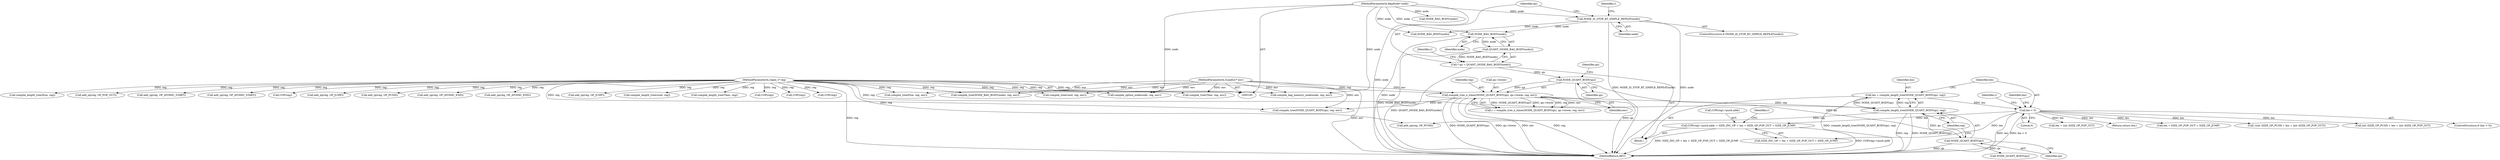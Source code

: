 digraph "0_oniguruma_c509265c5f6ae7264f7b8a8aae1cfa5fc59d108c@integer" {
"1000178" [label="(Call,COP(reg)->push.addr = SIZE_INC_OP + len + SIZE_OP_POP_OUT + SIZE_OP_JUMP)"];
"1000162" [label="(Call,len < 0)"];
"1000155" [label="(Call,len = compile_length_tree(NODE_QUANT_BODY(qn), reg))"];
"1000157" [label="(Call,compile_length_tree(NODE_QUANT_BODY(qn), reg))"];
"1000158" [label="(Call,NODE_QUANT_BODY(qn))"];
"1000142" [label="(Call,NODE_QUANT_BODY(qn))"];
"1000134" [label="(Call,* qn = QUANT_(NODE_BAG_BODY(node)))"];
"1000136" [label="(Call,QUANT_(NODE_BAG_BODY(node)))"];
"1000137" [label="(Call,NODE_BAG_BODY(node))"];
"1000130" [label="(Call,NODE_IS_STOP_BT_SIMPLE_REPEAT(node))"];
"1000101" [label="(MethodParameterIn,BagNode* node)"];
"1000141" [label="(Call,compile_tree_n_times(NODE_QUANT_BODY(qn), qn->lower, reg, env))"];
"1000102" [label="(MethodParameterIn,regex_t* reg)"];
"1000103" [label="(MethodParameterIn,ScanEnv* env)"];
"1000157" [label="(Call,compile_length_tree(NODE_QUANT_BODY(qn), reg))"];
"1000391" [label="(Call,add_op(reg, OP_ATOMIC_END))"];
"1000195" [label="(Call,NODE_QUANT_BODY(qn))"];
"1000101" [label="(MethodParameterIn,BagNode* node)"];
"1000141" [label="(Call,compile_tree_n_times(NODE_QUANT_BODY(qn), qn->lower, reg, env))"];
"1000259" [label="(Call,compile_tree(NODE_BAG_BODY(node), reg, env))"];
"1000162" [label="(Call,len < 0)"];
"1000272" [label="(Call,add_op(reg, OP_ATOMIC_END))"];
"1000142" [label="(Call,NODE_QUANT_BODY(qn))"];
"1000138" [label="(Identifier,node)"];
"1000428" [label="(Call,add_op(reg, OP_JUMP))"];
"1000449" [label="(Call,compile_tree(Else, reg, env))"];
"1000140" [label="(Identifier,r)"];
"1000315" [label="(Call,compile_length_tree(cond, reg))"];
"1000330" [label="(Call,compile_length_tree(Then, reg))"];
"1000168" [label="(Identifier,r)"];
"1000235" [label="(Call,(int )SIZE_OP_PUSH + len + (int )SIZE_OP_POP_OUT)"];
"1000156" [label="(Identifier,len)"];
"1000115" [label="(Call,compile_bag_memory_node(node, reg, env))"];
"1000163" [label="(Identifier,len)"];
"1000123" [label="(Call,compile_option_node(node, reg, env))"];
"1000155" [label="(Call,len = compile_length_tree(NODE_QUANT_BODY(qn), reg))"];
"1000103" [label="(MethodParameterIn,ScanEnv* env)"];
"1000136" [label="(Call,QUANT_(NODE_BAG_BODY(node)))"];
"1000161" [label="(ControlStructure,if (len < 0))"];
"1000135" [label="(Identifier,qn)"];
"1000456" [label="(MethodReturn,RET)"];
"1000129" [label="(ControlStructure,if (NODE_IS_STOP_BT_SIMPLE_REPEAT(node)))"];
"1000284" [label="(Call,NODE_BAG_BODY(node))"];
"1000440" [label="(Call,COP(reg))"];
"1000164" [label="(Literal,0)"];
"1000239" [label="(Call,len + (int )SIZE_OP_POP_OUT)"];
"1000147" [label="(Identifier,reg)"];
"1000160" [label="(Identifier,reg)"];
"1000169" [label="(Call,add_op(reg, OP_PUSH))"];
"1000370" [label="(Call,COP(reg))"];
"1000406" [label="(Call,compile_tree(Then, reg, env))"];
"1000165" [label="(Return,return len;)"];
"1000185" [label="(Call,SIZE_INC_OP + len + SIZE_OP_POP_OUT + SIZE_OP_JUMP)"];
"1000131" [label="(Identifier,node)"];
"1000260" [label="(Call,NODE_BAG_BODY(node))"];
"1000134" [label="(Call,* qn = QUANT_(NODE_BAG_BODY(node)))"];
"1000230" [label="(Call,COP(reg))"];
"1000145" [label="(Identifier,qn)"];
"1000193" [label="(Identifier,r)"];
"1000187" [label="(Call,len + SIZE_OP_POP_OUT + SIZE_OP_JUMP)"];
"1000423" [label="(Call,compile_length_tree(Else, reg))"];
"1000207" [label="(Call,add_op(reg, OP_POP_OUT))"];
"1000102" [label="(MethodParameterIn,regex_t* reg)"];
"1000178" [label="(Call,COP(reg)->push.addr = SIZE_INC_OP + len + SIZE_OP_POP_OUT + SIZE_OP_JUMP)"];
"1000132" [label="(Block,)"];
"1000158" [label="(Call,NODE_QUANT_BODY(qn))"];
"1000304" [label="(Call,add_op(reg, OP_ATOMIC_START))"];
"1000139" [label="(Call,r = compile_tree_n_times(NODE_QUANT_BODY(qn), qn->lower, reg, env))"];
"1000137" [label="(Call,NODE_BAG_BODY(node))"];
"1000248" [label="(Call,add_op(reg, OP_ATOMIC_START))"];
"1000247" [label="(Identifier,r)"];
"1000234" [label="(Call,-((int )SIZE_OP_PUSH + len + (int )SIZE_OP_POP_OUT))"];
"1000148" [label="(Identifier,env)"];
"1000130" [label="(Call,NODE_IS_STOP_BT_SIMPLE_REPEAT(node))"];
"1000166" [label="(Identifier,len)"];
"1000159" [label="(Identifier,qn)"];
"1000143" [label="(Identifier,qn)"];
"1000181" [label="(Call,COP(reg))"];
"1000218" [label="(Call,add_op(reg, OP_JUMP))"];
"1000194" [label="(Call,compile_tree(NODE_QUANT_BODY(qn), reg, env))"];
"1000179" [label="(Call,COP(reg)->push.addr)"];
"1000379" [label="(Call,compile_tree(cond, reg, env))"];
"1000358" [label="(Call,add_op(reg, OP_PUSH))"];
"1000144" [label="(Call,qn->lower)"];
"1000178" -> "1000132"  [label="AST: "];
"1000178" -> "1000185"  [label="CFG: "];
"1000179" -> "1000178"  [label="AST: "];
"1000185" -> "1000178"  [label="AST: "];
"1000193" -> "1000178"  [label="CFG: "];
"1000178" -> "1000456"  [label="DDG: SIZE_INC_OP + len + SIZE_OP_POP_OUT + SIZE_OP_JUMP"];
"1000178" -> "1000456"  [label="DDG: COP(reg)->push.addr"];
"1000162" -> "1000178"  [label="DDG: len"];
"1000162" -> "1000161"  [label="AST: "];
"1000162" -> "1000164"  [label="CFG: "];
"1000163" -> "1000162"  [label="AST: "];
"1000164" -> "1000162"  [label="AST: "];
"1000166" -> "1000162"  [label="CFG: "];
"1000168" -> "1000162"  [label="CFG: "];
"1000162" -> "1000456"  [label="DDG: len"];
"1000162" -> "1000456"  [label="DDG: len < 0"];
"1000155" -> "1000162"  [label="DDG: len"];
"1000162" -> "1000165"  [label="DDG: len"];
"1000162" -> "1000185"  [label="DDG: len"];
"1000162" -> "1000187"  [label="DDG: len"];
"1000162" -> "1000234"  [label="DDG: len"];
"1000162" -> "1000235"  [label="DDG: len"];
"1000162" -> "1000239"  [label="DDG: len"];
"1000155" -> "1000132"  [label="AST: "];
"1000155" -> "1000157"  [label="CFG: "];
"1000156" -> "1000155"  [label="AST: "];
"1000157" -> "1000155"  [label="AST: "];
"1000163" -> "1000155"  [label="CFG: "];
"1000155" -> "1000456"  [label="DDG: compile_length_tree(NODE_QUANT_BODY(qn), reg)"];
"1000157" -> "1000155"  [label="DDG: NODE_QUANT_BODY(qn)"];
"1000157" -> "1000155"  [label="DDG: reg"];
"1000157" -> "1000160"  [label="CFG: "];
"1000158" -> "1000157"  [label="AST: "];
"1000160" -> "1000157"  [label="AST: "];
"1000157" -> "1000456"  [label="DDG: reg"];
"1000157" -> "1000456"  [label="DDG: NODE_QUANT_BODY(qn)"];
"1000158" -> "1000157"  [label="DDG: qn"];
"1000141" -> "1000157"  [label="DDG: reg"];
"1000102" -> "1000157"  [label="DDG: reg"];
"1000157" -> "1000169"  [label="DDG: reg"];
"1000158" -> "1000159"  [label="CFG: "];
"1000159" -> "1000158"  [label="AST: "];
"1000160" -> "1000158"  [label="CFG: "];
"1000158" -> "1000456"  [label="DDG: qn"];
"1000142" -> "1000158"  [label="DDG: qn"];
"1000158" -> "1000195"  [label="DDG: qn"];
"1000142" -> "1000141"  [label="AST: "];
"1000142" -> "1000143"  [label="CFG: "];
"1000143" -> "1000142"  [label="AST: "];
"1000145" -> "1000142"  [label="CFG: "];
"1000142" -> "1000456"  [label="DDG: qn"];
"1000142" -> "1000141"  [label="DDG: qn"];
"1000134" -> "1000142"  [label="DDG: qn"];
"1000134" -> "1000132"  [label="AST: "];
"1000134" -> "1000136"  [label="CFG: "];
"1000135" -> "1000134"  [label="AST: "];
"1000136" -> "1000134"  [label="AST: "];
"1000140" -> "1000134"  [label="CFG: "];
"1000134" -> "1000456"  [label="DDG: QUANT_(NODE_BAG_BODY(node))"];
"1000136" -> "1000134"  [label="DDG: NODE_BAG_BODY(node)"];
"1000136" -> "1000137"  [label="CFG: "];
"1000137" -> "1000136"  [label="AST: "];
"1000136" -> "1000456"  [label="DDG: NODE_BAG_BODY(node)"];
"1000137" -> "1000136"  [label="DDG: node"];
"1000137" -> "1000138"  [label="CFG: "];
"1000138" -> "1000137"  [label="AST: "];
"1000137" -> "1000456"  [label="DDG: node"];
"1000130" -> "1000137"  [label="DDG: node"];
"1000101" -> "1000137"  [label="DDG: node"];
"1000130" -> "1000129"  [label="AST: "];
"1000130" -> "1000131"  [label="CFG: "];
"1000131" -> "1000130"  [label="AST: "];
"1000135" -> "1000130"  [label="CFG: "];
"1000247" -> "1000130"  [label="CFG: "];
"1000130" -> "1000456"  [label="DDG: NODE_IS_STOP_BT_SIMPLE_REPEAT(node)"];
"1000130" -> "1000456"  [label="DDG: node"];
"1000101" -> "1000130"  [label="DDG: node"];
"1000130" -> "1000260"  [label="DDG: node"];
"1000101" -> "1000100"  [label="AST: "];
"1000101" -> "1000456"  [label="DDG: node"];
"1000101" -> "1000115"  [label="DDG: node"];
"1000101" -> "1000123"  [label="DDG: node"];
"1000101" -> "1000260"  [label="DDG: node"];
"1000101" -> "1000284"  [label="DDG: node"];
"1000141" -> "1000139"  [label="AST: "];
"1000141" -> "1000148"  [label="CFG: "];
"1000144" -> "1000141"  [label="AST: "];
"1000147" -> "1000141"  [label="AST: "];
"1000148" -> "1000141"  [label="AST: "];
"1000139" -> "1000141"  [label="CFG: "];
"1000141" -> "1000456"  [label="DDG: NODE_QUANT_BODY(qn)"];
"1000141" -> "1000456"  [label="DDG: qn->lower"];
"1000141" -> "1000456"  [label="DDG: env"];
"1000141" -> "1000456"  [label="DDG: reg"];
"1000141" -> "1000139"  [label="DDG: NODE_QUANT_BODY(qn)"];
"1000141" -> "1000139"  [label="DDG: qn->lower"];
"1000141" -> "1000139"  [label="DDG: reg"];
"1000141" -> "1000139"  [label="DDG: env"];
"1000102" -> "1000141"  [label="DDG: reg"];
"1000103" -> "1000141"  [label="DDG: env"];
"1000141" -> "1000194"  [label="DDG: env"];
"1000102" -> "1000100"  [label="AST: "];
"1000102" -> "1000456"  [label="DDG: reg"];
"1000102" -> "1000115"  [label="DDG: reg"];
"1000102" -> "1000123"  [label="DDG: reg"];
"1000102" -> "1000169"  [label="DDG: reg"];
"1000102" -> "1000181"  [label="DDG: reg"];
"1000102" -> "1000194"  [label="DDG: reg"];
"1000102" -> "1000207"  [label="DDG: reg"];
"1000102" -> "1000218"  [label="DDG: reg"];
"1000102" -> "1000230"  [label="DDG: reg"];
"1000102" -> "1000248"  [label="DDG: reg"];
"1000102" -> "1000259"  [label="DDG: reg"];
"1000102" -> "1000272"  [label="DDG: reg"];
"1000102" -> "1000304"  [label="DDG: reg"];
"1000102" -> "1000315"  [label="DDG: reg"];
"1000102" -> "1000330"  [label="DDG: reg"];
"1000102" -> "1000358"  [label="DDG: reg"];
"1000102" -> "1000370"  [label="DDG: reg"];
"1000102" -> "1000379"  [label="DDG: reg"];
"1000102" -> "1000391"  [label="DDG: reg"];
"1000102" -> "1000406"  [label="DDG: reg"];
"1000102" -> "1000423"  [label="DDG: reg"];
"1000102" -> "1000428"  [label="DDG: reg"];
"1000102" -> "1000440"  [label="DDG: reg"];
"1000102" -> "1000449"  [label="DDG: reg"];
"1000103" -> "1000100"  [label="AST: "];
"1000103" -> "1000456"  [label="DDG: env"];
"1000103" -> "1000115"  [label="DDG: env"];
"1000103" -> "1000123"  [label="DDG: env"];
"1000103" -> "1000194"  [label="DDG: env"];
"1000103" -> "1000259"  [label="DDG: env"];
"1000103" -> "1000379"  [label="DDG: env"];
"1000103" -> "1000406"  [label="DDG: env"];
"1000103" -> "1000449"  [label="DDG: env"];
}
